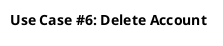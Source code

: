 @startuml uc06
title Use Case #6: Delete Account
hide footbox

'Setup the objects involved here

'Setup persistent objects here

'--- FLOW OF CONTROL STARTS HERE ---
'--- FLOW OF CONTROL ENDS HERE   ---

@enduml
